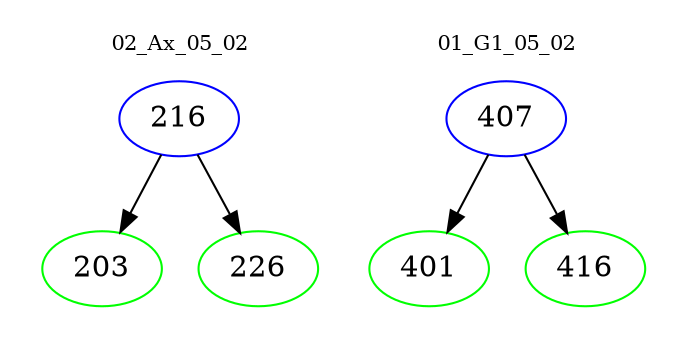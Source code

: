 digraph{
subgraph cluster_0 {
color = white
label = "02_Ax_05_02";
fontsize=10;
T0_216 [label="216", color="blue"]
T0_216 -> T0_203 [color="black"]
T0_203 [label="203", color="green"]
T0_216 -> T0_226 [color="black"]
T0_226 [label="226", color="green"]
}
subgraph cluster_1 {
color = white
label = "01_G1_05_02";
fontsize=10;
T1_407 [label="407", color="blue"]
T1_407 -> T1_401 [color="black"]
T1_401 [label="401", color="green"]
T1_407 -> T1_416 [color="black"]
T1_416 [label="416", color="green"]
}
}
